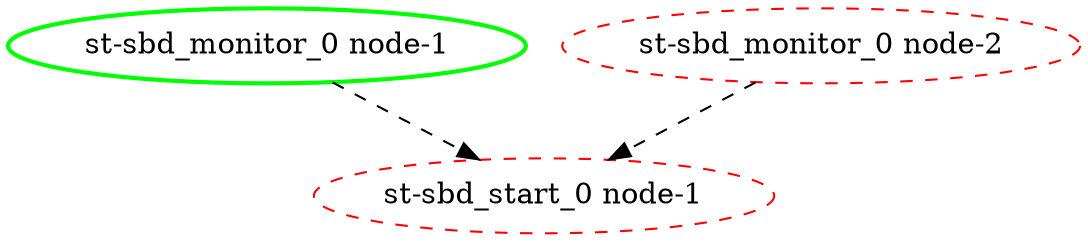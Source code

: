  digraph "g" {
"st-sbd_monitor_0 node-1" -> "st-sbd_start_0 node-1" [ style = dashed]
"st-sbd_monitor_0 node-1" [ style=bold color="green" fontcolor="black"]
"st-sbd_monitor_0 node-2" -> "st-sbd_start_0 node-1" [ style = dashed]
"st-sbd_monitor_0 node-2" [ style=dashed color="red" fontcolor="black"]
"st-sbd_start_0 node-1" [ style=dashed color="red" fontcolor="black"]
}
